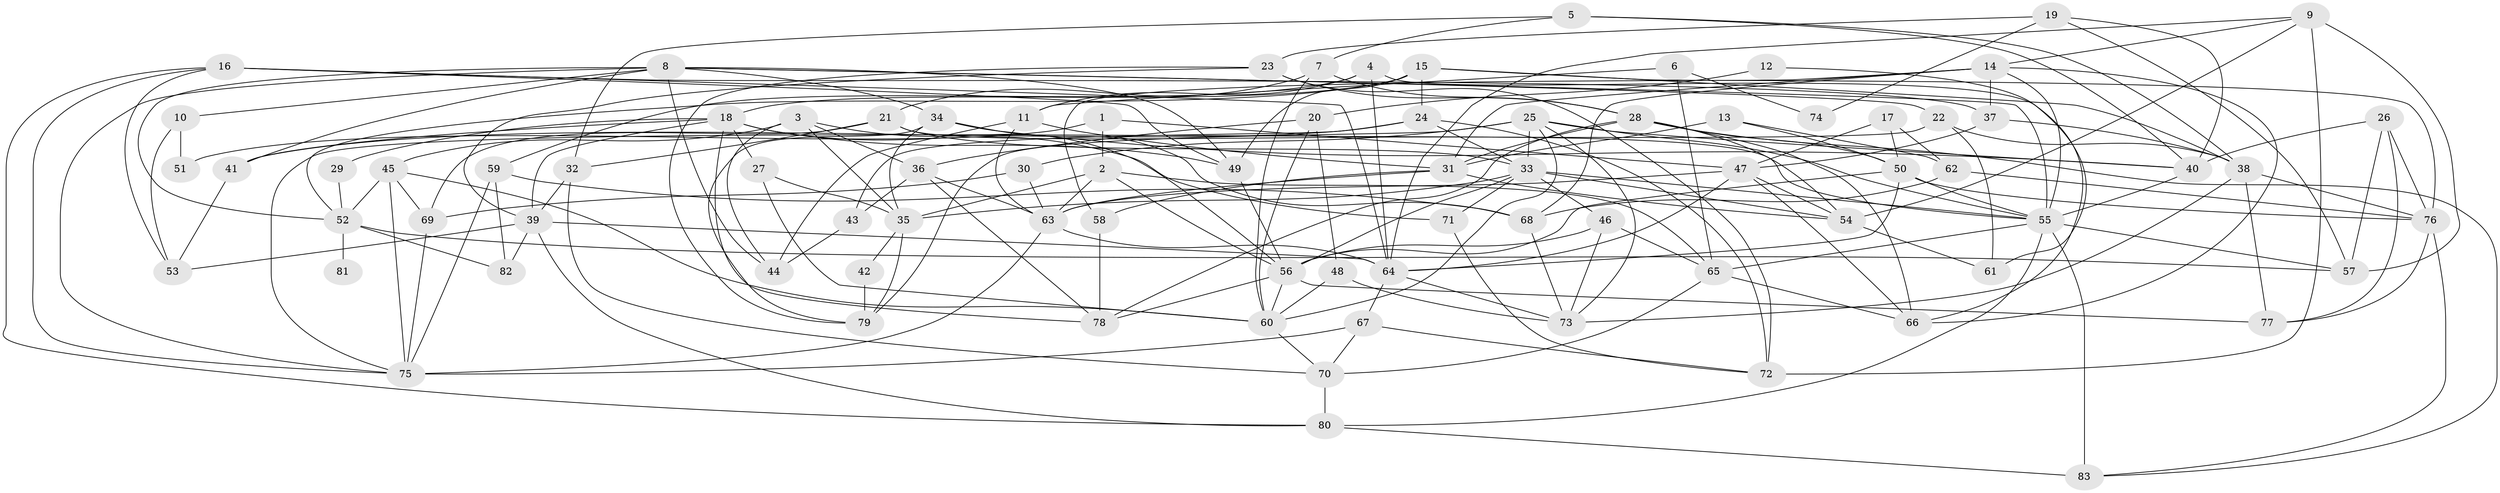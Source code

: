 // original degree distribution, {3: 0.26811594202898553, 4: 0.2391304347826087, 2: 0.15942028985507245, 5: 0.17391304347826086, 7: 0.043478260869565216, 8: 0.014492753623188406, 6: 0.09420289855072464, 9: 0.007246376811594203}
// Generated by graph-tools (version 1.1) at 2025/36/03/04/25 23:36:59]
// undirected, 83 vertices, 207 edges
graph export_dot {
  node [color=gray90,style=filled];
  1;
  2;
  3;
  4;
  5;
  6;
  7;
  8;
  9;
  10;
  11;
  12;
  13;
  14;
  15;
  16;
  17;
  18;
  19;
  20;
  21;
  22;
  23;
  24;
  25;
  26;
  27;
  28;
  29;
  30;
  31;
  32;
  33;
  34;
  35;
  36;
  37;
  38;
  39;
  40;
  41;
  42;
  43;
  44;
  45;
  46;
  47;
  48;
  49;
  50;
  51;
  52;
  53;
  54;
  55;
  56;
  57;
  58;
  59;
  60;
  61;
  62;
  63;
  64;
  65;
  66;
  67;
  68;
  69;
  70;
  71;
  72;
  73;
  74;
  75;
  76;
  77;
  78;
  79;
  80;
  81;
  82;
  83;
  1 -- 2 [weight=1.0];
  1 -- 47 [weight=1.0];
  1 -- 51 [weight=1.0];
  2 -- 35 [weight=1.0];
  2 -- 56 [weight=1.0];
  2 -- 63 [weight=1.0];
  2 -- 65 [weight=1.0];
  3 -- 35 [weight=1.0];
  3 -- 36 [weight=1.0];
  3 -- 44 [weight=1.0];
  3 -- 45 [weight=1.0];
  3 -- 56 [weight=1.0];
  4 -- 11 [weight=1.0];
  4 -- 59 [weight=1.0];
  4 -- 64 [weight=1.0];
  4 -- 66 [weight=1.0];
  5 -- 7 [weight=1.0];
  5 -- 32 [weight=1.0];
  5 -- 38 [weight=1.0];
  5 -- 40 [weight=1.0];
  6 -- 11 [weight=1.0];
  6 -- 65 [weight=1.0];
  6 -- 74 [weight=1.0];
  7 -- 21 [weight=1.0];
  7 -- 28 [weight=1.0];
  7 -- 60 [weight=1.0];
  8 -- 10 [weight=1.0];
  8 -- 22 [weight=1.0];
  8 -- 34 [weight=1.0];
  8 -- 41 [weight=1.0];
  8 -- 44 [weight=1.0];
  8 -- 49 [weight=1.0];
  8 -- 52 [weight=1.0];
  8 -- 55 [weight=1.0];
  8 -- 75 [weight=1.0];
  9 -- 14 [weight=1.0];
  9 -- 54 [weight=1.0];
  9 -- 57 [weight=1.0];
  9 -- 64 [weight=1.0];
  9 -- 72 [weight=2.0];
  10 -- 51 [weight=1.0];
  10 -- 53 [weight=1.0];
  11 -- 31 [weight=1.0];
  11 -- 44 [weight=1.0];
  11 -- 63 [weight=1.0];
  12 -- 20 [weight=1.0];
  12 -- 61 [weight=1.0];
  13 -- 31 [weight=2.0];
  13 -- 50 [weight=1.0];
  13 -- 62 [weight=1.0];
  14 -- 31 [weight=1.0];
  14 -- 37 [weight=1.0];
  14 -- 55 [weight=1.0];
  14 -- 58 [weight=1.0];
  14 -- 66 [weight=1.0];
  14 -- 68 [weight=1.0];
  15 -- 18 [weight=1.0];
  15 -- 24 [weight=1.0];
  15 -- 38 [weight=1.0];
  15 -- 49 [weight=1.0];
  15 -- 52 [weight=1.0];
  15 -- 76 [weight=1.0];
  16 -- 37 [weight=1.0];
  16 -- 49 [weight=1.0];
  16 -- 53 [weight=1.0];
  16 -- 64 [weight=1.0];
  16 -- 75 [weight=1.0];
  16 -- 80 [weight=1.0];
  17 -- 47 [weight=1.0];
  17 -- 50 [weight=1.0];
  17 -- 62 [weight=1.0];
  18 -- 27 [weight=1.0];
  18 -- 29 [weight=1.0];
  18 -- 39 [weight=1.0];
  18 -- 41 [weight=1.0];
  18 -- 49 [weight=1.0];
  18 -- 71 [weight=1.0];
  18 -- 78 [weight=1.0];
  19 -- 23 [weight=1.0];
  19 -- 40 [weight=1.0];
  19 -- 57 [weight=1.0];
  19 -- 74 [weight=1.0];
  20 -- 36 [weight=1.0];
  20 -- 48 [weight=1.0];
  20 -- 60 [weight=1.0];
  21 -- 32 [weight=1.0];
  21 -- 33 [weight=2.0];
  21 -- 55 [weight=1.0];
  21 -- 69 [weight=1.0];
  22 -- 38 [weight=1.0];
  22 -- 61 [weight=1.0];
  22 -- 75 [weight=1.0];
  23 -- 28 [weight=1.0];
  23 -- 39 [weight=1.0];
  23 -- 72 [weight=1.0];
  23 -- 79 [weight=1.0];
  24 -- 33 [weight=1.0];
  24 -- 41 [weight=1.0];
  24 -- 43 [weight=2.0];
  24 -- 72 [weight=1.0];
  25 -- 30 [weight=1.0];
  25 -- 33 [weight=1.0];
  25 -- 40 [weight=1.0];
  25 -- 55 [weight=1.0];
  25 -- 60 [weight=1.0];
  25 -- 73 [weight=1.0];
  25 -- 79 [weight=1.0];
  26 -- 40 [weight=1.0];
  26 -- 57 [weight=1.0];
  26 -- 76 [weight=1.0];
  26 -- 77 [weight=1.0];
  27 -- 35 [weight=1.0];
  27 -- 60 [weight=1.0];
  28 -- 31 [weight=1.0];
  28 -- 50 [weight=1.0];
  28 -- 54 [weight=1.0];
  28 -- 66 [weight=1.0];
  28 -- 78 [weight=1.0];
  28 -- 83 [weight=1.0];
  29 -- 52 [weight=1.0];
  30 -- 63 [weight=1.0];
  30 -- 69 [weight=1.0];
  31 -- 54 [weight=1.0];
  31 -- 58 [weight=2.0];
  31 -- 63 [weight=1.0];
  32 -- 39 [weight=1.0];
  32 -- 70 [weight=1.0];
  33 -- 35 [weight=1.0];
  33 -- 46 [weight=1.0];
  33 -- 54 [weight=1.0];
  33 -- 55 [weight=1.0];
  33 -- 56 [weight=1.0];
  33 -- 71 [weight=1.0];
  34 -- 35 [weight=2.0];
  34 -- 40 [weight=1.0];
  34 -- 68 [weight=1.0];
  34 -- 79 [weight=1.0];
  35 -- 42 [weight=1.0];
  35 -- 79 [weight=1.0];
  36 -- 43 [weight=1.0];
  36 -- 63 [weight=1.0];
  36 -- 78 [weight=1.0];
  37 -- 38 [weight=1.0];
  37 -- 47 [weight=1.0];
  38 -- 73 [weight=1.0];
  38 -- 76 [weight=1.0];
  38 -- 77 [weight=1.0];
  39 -- 53 [weight=1.0];
  39 -- 64 [weight=1.0];
  39 -- 80 [weight=1.0];
  39 -- 82 [weight=1.0];
  40 -- 55 [weight=1.0];
  41 -- 53 [weight=1.0];
  42 -- 79 [weight=1.0];
  43 -- 44 [weight=2.0];
  45 -- 52 [weight=1.0];
  45 -- 60 [weight=1.0];
  45 -- 69 [weight=1.0];
  45 -- 75 [weight=1.0];
  46 -- 56 [weight=1.0];
  46 -- 65 [weight=1.0];
  46 -- 73 [weight=1.0];
  47 -- 54 [weight=2.0];
  47 -- 63 [weight=1.0];
  47 -- 64 [weight=1.0];
  47 -- 66 [weight=1.0];
  48 -- 60 [weight=1.0];
  48 -- 73 [weight=1.0];
  49 -- 56 [weight=1.0];
  50 -- 55 [weight=1.0];
  50 -- 56 [weight=1.0];
  50 -- 64 [weight=1.0];
  50 -- 76 [weight=1.0];
  52 -- 57 [weight=1.0];
  52 -- 81 [weight=2.0];
  52 -- 82 [weight=1.0];
  54 -- 61 [weight=1.0];
  55 -- 57 [weight=1.0];
  55 -- 65 [weight=1.0];
  55 -- 80 [weight=1.0];
  55 -- 83 [weight=2.0];
  56 -- 60 [weight=1.0];
  56 -- 77 [weight=1.0];
  56 -- 78 [weight=1.0];
  58 -- 78 [weight=1.0];
  59 -- 68 [weight=1.0];
  59 -- 75 [weight=1.0];
  59 -- 82 [weight=1.0];
  60 -- 70 [weight=1.0];
  62 -- 68 [weight=1.0];
  62 -- 76 [weight=1.0];
  63 -- 64 [weight=1.0];
  63 -- 75 [weight=1.0];
  64 -- 67 [weight=1.0];
  64 -- 73 [weight=1.0];
  65 -- 66 [weight=1.0];
  65 -- 70 [weight=1.0];
  67 -- 70 [weight=1.0];
  67 -- 72 [weight=1.0];
  67 -- 75 [weight=1.0];
  68 -- 73 [weight=1.0];
  69 -- 75 [weight=1.0];
  70 -- 80 [weight=1.0];
  71 -- 72 [weight=1.0];
  76 -- 77 [weight=1.0];
  76 -- 83 [weight=1.0];
  80 -- 83 [weight=1.0];
}
